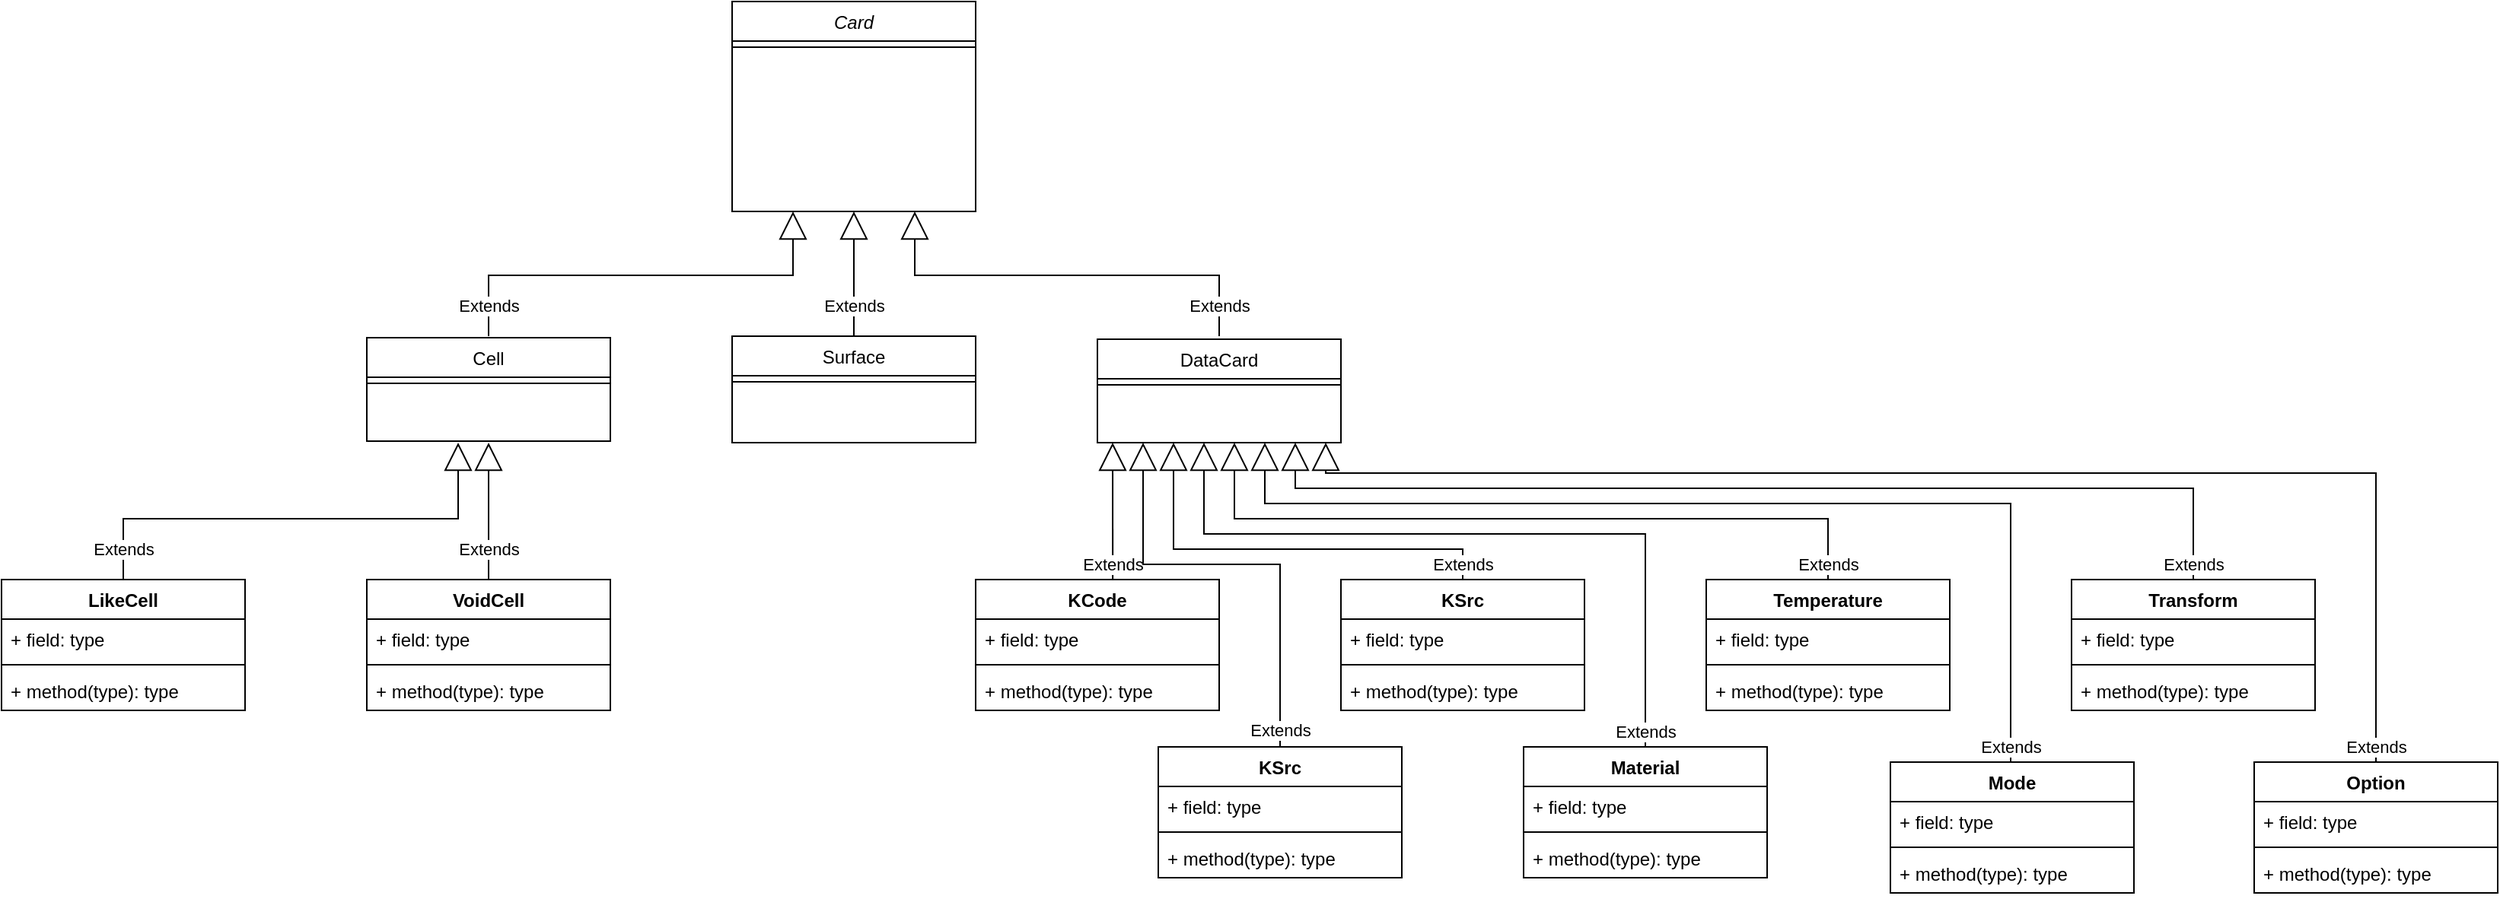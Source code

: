 <mxfile version="21.4.0" type="device">
  <diagram id="C5RBs43oDa-KdzZeNtuy" name="Page-1">
    <mxGraphModel dx="2261" dy="764" grid="1" gridSize="10" guides="1" tooltips="1" connect="1" arrows="1" fold="1" page="1" pageScale="1" pageWidth="827" pageHeight="1169" math="0" shadow="0">
      <root>
        <mxCell id="WIyWlLk6GJQsqaUBKTNV-0" />
        <mxCell id="WIyWlLk6GJQsqaUBKTNV-1" parent="WIyWlLk6GJQsqaUBKTNV-0" />
        <mxCell id="zkfFHV4jXpPFQw0GAbJ--0" value="Card" style="swimlane;fontStyle=2;align=center;verticalAlign=top;childLayout=stackLayout;horizontal=1;startSize=26;horizontalStack=0;resizeParent=1;resizeLast=0;collapsible=1;marginBottom=0;rounded=0;shadow=0;strokeWidth=1;" parent="WIyWlLk6GJQsqaUBKTNV-1" vertex="1">
          <mxGeometry x="320" y="20" width="160" height="138" as="geometry">
            <mxRectangle x="230" y="140" width="160" height="26" as="alternateBounds" />
          </mxGeometry>
        </mxCell>
        <mxCell id="zkfFHV4jXpPFQw0GAbJ--4" value="" style="line;html=1;strokeWidth=1;align=left;verticalAlign=middle;spacingTop=-1;spacingLeft=3;spacingRight=3;rotatable=0;labelPosition=right;points=[];portConstraint=eastwest;" parent="zkfFHV4jXpPFQw0GAbJ--0" vertex="1">
          <mxGeometry y="26" width="160" height="8" as="geometry" />
        </mxCell>
        <mxCell id="zkfFHV4jXpPFQw0GAbJ--6" value="Cell" style="swimlane;fontStyle=0;align=center;verticalAlign=top;childLayout=stackLayout;horizontal=1;startSize=26;horizontalStack=0;resizeParent=1;resizeLast=0;collapsible=1;marginBottom=0;rounded=0;shadow=0;strokeWidth=1;" parent="WIyWlLk6GJQsqaUBKTNV-1" vertex="1">
          <mxGeometry x="80" y="241" width="160" height="68" as="geometry">
            <mxRectangle x="130" y="380" width="160" height="26" as="alternateBounds" />
          </mxGeometry>
        </mxCell>
        <mxCell id="zkfFHV4jXpPFQw0GAbJ--9" value="" style="line;html=1;strokeWidth=1;align=left;verticalAlign=middle;spacingTop=-1;spacingLeft=3;spacingRight=3;rotatable=0;labelPosition=right;points=[];portConstraint=eastwest;" parent="zkfFHV4jXpPFQw0GAbJ--6" vertex="1">
          <mxGeometry y="26" width="160" height="8" as="geometry" />
        </mxCell>
        <mxCell id="5aphuce7C4MxXCkHs1r1-59" value="Extends" style="endArrow=block;endSize=16;endFill=0;html=1;rounded=0;entryX=0.25;entryY=1;entryDx=0;entryDy=0;" edge="1" parent="zkfFHV4jXpPFQw0GAbJ--6" target="zkfFHV4jXpPFQw0GAbJ--0">
          <mxGeometry x="-0.858" width="160" relative="1" as="geometry">
            <mxPoint x="80" y="-1" as="sourcePoint" />
            <mxPoint x="240" y="-1" as="targetPoint" />
            <Array as="points">
              <mxPoint x="80" y="-41" />
              <mxPoint x="280" y="-41" />
            </Array>
            <mxPoint as="offset" />
          </mxGeometry>
        </mxCell>
        <mxCell id="zkfFHV4jXpPFQw0GAbJ--13" value="Surface" style="swimlane;fontStyle=0;align=center;verticalAlign=top;childLayout=stackLayout;horizontal=1;startSize=26;horizontalStack=0;resizeParent=1;resizeLast=0;collapsible=1;marginBottom=0;rounded=0;shadow=0;strokeWidth=1;" parent="WIyWlLk6GJQsqaUBKTNV-1" vertex="1">
          <mxGeometry x="320" y="240" width="160" height="70" as="geometry">
            <mxRectangle x="340" y="380" width="170" height="26" as="alternateBounds" />
          </mxGeometry>
        </mxCell>
        <mxCell id="5aphuce7C4MxXCkHs1r1-60" value="Extends" style="endArrow=block;endSize=16;endFill=0;html=1;rounded=0;entryX=0.5;entryY=1;entryDx=0;entryDy=0;" edge="1" parent="zkfFHV4jXpPFQw0GAbJ--13" target="zkfFHV4jXpPFQw0GAbJ--0">
          <mxGeometry x="-0.512" width="160" relative="1" as="geometry">
            <mxPoint x="80" as="sourcePoint" />
            <mxPoint x="240" as="targetPoint" />
            <mxPoint as="offset" />
          </mxGeometry>
        </mxCell>
        <mxCell id="zkfFHV4jXpPFQw0GAbJ--15" value="" style="line;html=1;strokeWidth=1;align=left;verticalAlign=middle;spacingTop=-1;spacingLeft=3;spacingRight=3;rotatable=0;labelPosition=right;points=[];portConstraint=eastwest;" parent="zkfFHV4jXpPFQw0GAbJ--13" vertex="1">
          <mxGeometry y="26" width="160" height="8" as="geometry" />
        </mxCell>
        <mxCell id="zkfFHV4jXpPFQw0GAbJ--17" value="DataCard" style="swimlane;fontStyle=0;align=center;verticalAlign=top;childLayout=stackLayout;horizontal=1;startSize=26;horizontalStack=0;resizeParent=1;resizeLast=0;collapsible=1;marginBottom=0;rounded=0;shadow=0;strokeWidth=1;" parent="WIyWlLk6GJQsqaUBKTNV-1" vertex="1">
          <mxGeometry x="560" y="242" width="160" height="68" as="geometry">
            <mxRectangle x="560" y="282" width="160" height="26" as="alternateBounds" />
          </mxGeometry>
        </mxCell>
        <mxCell id="zkfFHV4jXpPFQw0GAbJ--23" value="" style="line;html=1;strokeWidth=1;align=left;verticalAlign=middle;spacingTop=-1;spacingLeft=3;spacingRight=3;rotatable=0;labelPosition=right;points=[];portConstraint=eastwest;" parent="zkfFHV4jXpPFQw0GAbJ--17" vertex="1">
          <mxGeometry y="26" width="160" height="8" as="geometry" />
        </mxCell>
        <mxCell id="5aphuce7C4MxXCkHs1r1-7" value="VoidCell" style="swimlane;fontStyle=1;align=center;verticalAlign=top;childLayout=stackLayout;horizontal=1;startSize=26;horizontalStack=0;resizeParent=1;resizeParentMax=0;resizeLast=0;collapsible=1;marginBottom=0;whiteSpace=wrap;html=1;" vertex="1" parent="WIyWlLk6GJQsqaUBKTNV-1">
          <mxGeometry x="80" y="400" width="160" height="86" as="geometry" />
        </mxCell>
        <mxCell id="5aphuce7C4MxXCkHs1r1-58" value="Extends" style="endArrow=block;endSize=16;endFill=0;html=1;rounded=0;" edge="1" parent="5aphuce7C4MxXCkHs1r1-7">
          <mxGeometry x="-0.556" width="160" relative="1" as="geometry">
            <mxPoint x="80" as="sourcePoint" />
            <mxPoint x="80" y="-90" as="targetPoint" />
            <mxPoint as="offset" />
          </mxGeometry>
        </mxCell>
        <mxCell id="5aphuce7C4MxXCkHs1r1-8" value="+ field: type" style="text;strokeColor=none;fillColor=none;align=left;verticalAlign=top;spacingLeft=4;spacingRight=4;overflow=hidden;rotatable=0;points=[[0,0.5],[1,0.5]];portConstraint=eastwest;whiteSpace=wrap;html=1;" vertex="1" parent="5aphuce7C4MxXCkHs1r1-7">
          <mxGeometry y="26" width="160" height="26" as="geometry" />
        </mxCell>
        <mxCell id="5aphuce7C4MxXCkHs1r1-9" value="" style="line;strokeWidth=1;fillColor=none;align=left;verticalAlign=middle;spacingTop=-1;spacingLeft=3;spacingRight=3;rotatable=0;labelPosition=right;points=[];portConstraint=eastwest;strokeColor=inherit;" vertex="1" parent="5aphuce7C4MxXCkHs1r1-7">
          <mxGeometry y="52" width="160" height="8" as="geometry" />
        </mxCell>
        <mxCell id="5aphuce7C4MxXCkHs1r1-10" value="+ method(type): type" style="text;strokeColor=none;fillColor=none;align=left;verticalAlign=top;spacingLeft=4;spacingRight=4;overflow=hidden;rotatable=0;points=[[0,0.5],[1,0.5]];portConstraint=eastwest;whiteSpace=wrap;html=1;" vertex="1" parent="5aphuce7C4MxXCkHs1r1-7">
          <mxGeometry y="60" width="160" height="26" as="geometry" />
        </mxCell>
        <mxCell id="5aphuce7C4MxXCkHs1r1-17" value="LikeCell" style="swimlane;fontStyle=1;align=center;verticalAlign=top;childLayout=stackLayout;horizontal=1;startSize=26;horizontalStack=0;resizeParent=1;resizeParentMax=0;resizeLast=0;collapsible=1;marginBottom=0;whiteSpace=wrap;html=1;" vertex="1" parent="WIyWlLk6GJQsqaUBKTNV-1">
          <mxGeometry x="-160" y="400" width="160" height="86" as="geometry" />
        </mxCell>
        <mxCell id="5aphuce7C4MxXCkHs1r1-57" value="Extends" style="endArrow=block;endSize=16;endFill=0;html=1;rounded=0;" edge="1" parent="5aphuce7C4MxXCkHs1r1-17">
          <mxGeometry x="-0.871" width="160" relative="1" as="geometry">
            <mxPoint x="80" as="sourcePoint" />
            <mxPoint x="300" y="-90" as="targetPoint" />
            <Array as="points">
              <mxPoint x="80" y="-40" />
              <mxPoint x="300" y="-40" />
            </Array>
            <mxPoint as="offset" />
          </mxGeometry>
        </mxCell>
        <mxCell id="5aphuce7C4MxXCkHs1r1-18" value="+ field: type" style="text;strokeColor=none;fillColor=none;align=left;verticalAlign=top;spacingLeft=4;spacingRight=4;overflow=hidden;rotatable=0;points=[[0,0.5],[1,0.5]];portConstraint=eastwest;whiteSpace=wrap;html=1;" vertex="1" parent="5aphuce7C4MxXCkHs1r1-17">
          <mxGeometry y="26" width="160" height="26" as="geometry" />
        </mxCell>
        <mxCell id="5aphuce7C4MxXCkHs1r1-19" value="" style="line;strokeWidth=1;fillColor=none;align=left;verticalAlign=middle;spacingTop=-1;spacingLeft=3;spacingRight=3;rotatable=0;labelPosition=right;points=[];portConstraint=eastwest;strokeColor=inherit;" vertex="1" parent="5aphuce7C4MxXCkHs1r1-17">
          <mxGeometry y="52" width="160" height="8" as="geometry" />
        </mxCell>
        <mxCell id="5aphuce7C4MxXCkHs1r1-20" value="+ method(type): type" style="text;strokeColor=none;fillColor=none;align=left;verticalAlign=top;spacingLeft=4;spacingRight=4;overflow=hidden;rotatable=0;points=[[0,0.5],[1,0.5]];portConstraint=eastwest;whiteSpace=wrap;html=1;" vertex="1" parent="5aphuce7C4MxXCkHs1r1-17">
          <mxGeometry y="60" width="160" height="26" as="geometry" />
        </mxCell>
        <mxCell id="5aphuce7C4MxXCkHs1r1-21" value="KCode" style="swimlane;fontStyle=1;align=center;verticalAlign=top;childLayout=stackLayout;horizontal=1;startSize=26;horizontalStack=0;resizeParent=1;resizeParentMax=0;resizeLast=0;collapsible=1;marginBottom=0;whiteSpace=wrap;html=1;" vertex="1" parent="WIyWlLk6GJQsqaUBKTNV-1">
          <mxGeometry x="480" y="400" width="160" height="86" as="geometry" />
        </mxCell>
        <mxCell id="5aphuce7C4MxXCkHs1r1-71" value="Extends" style="endArrow=block;endSize=16;endFill=0;html=1;rounded=0;exitX=0.563;exitY=0;exitDx=0;exitDy=0;exitPerimeter=0;" edge="1" parent="5aphuce7C4MxXCkHs1r1-21" source="5aphuce7C4MxXCkHs1r1-21">
          <mxGeometry x="-0.778" width="160" relative="1" as="geometry">
            <mxPoint x="80" as="sourcePoint" />
            <mxPoint x="90" y="-90" as="targetPoint" />
            <mxPoint as="offset" />
          </mxGeometry>
        </mxCell>
        <mxCell id="5aphuce7C4MxXCkHs1r1-22" value="+ field: type" style="text;strokeColor=none;fillColor=none;align=left;verticalAlign=top;spacingLeft=4;spacingRight=4;overflow=hidden;rotatable=0;points=[[0,0.5],[1,0.5]];portConstraint=eastwest;whiteSpace=wrap;html=1;" vertex="1" parent="5aphuce7C4MxXCkHs1r1-21">
          <mxGeometry y="26" width="160" height="26" as="geometry" />
        </mxCell>
        <mxCell id="5aphuce7C4MxXCkHs1r1-23" value="" style="line;strokeWidth=1;fillColor=none;align=left;verticalAlign=middle;spacingTop=-1;spacingLeft=3;spacingRight=3;rotatable=0;labelPosition=right;points=[];portConstraint=eastwest;strokeColor=inherit;" vertex="1" parent="5aphuce7C4MxXCkHs1r1-21">
          <mxGeometry y="52" width="160" height="8" as="geometry" />
        </mxCell>
        <mxCell id="5aphuce7C4MxXCkHs1r1-24" value="+ method(type): type" style="text;strokeColor=none;fillColor=none;align=left;verticalAlign=top;spacingLeft=4;spacingRight=4;overflow=hidden;rotatable=0;points=[[0,0.5],[1,0.5]];portConstraint=eastwest;whiteSpace=wrap;html=1;" vertex="1" parent="5aphuce7C4MxXCkHs1r1-21">
          <mxGeometry y="60" width="160" height="26" as="geometry" />
        </mxCell>
        <mxCell id="5aphuce7C4MxXCkHs1r1-25" value="KSrc" style="swimlane;fontStyle=1;align=center;verticalAlign=top;childLayout=stackLayout;horizontal=1;startSize=26;horizontalStack=0;resizeParent=1;resizeParentMax=0;resizeLast=0;collapsible=1;marginBottom=0;whiteSpace=wrap;html=1;" vertex="1" parent="WIyWlLk6GJQsqaUBKTNV-1">
          <mxGeometry x="720" y="400" width="160" height="86" as="geometry" />
        </mxCell>
        <mxCell id="5aphuce7C4MxXCkHs1r1-65" value="Extends" style="endArrow=block;endSize=16;endFill=0;html=1;rounded=0;" edge="1" parent="5aphuce7C4MxXCkHs1r1-25">
          <mxGeometry x="-0.926" width="160" relative="1" as="geometry">
            <mxPoint x="80" as="sourcePoint" />
            <mxPoint x="-110" y="-90" as="targetPoint" />
            <Array as="points">
              <mxPoint x="80" y="-20" />
              <mxPoint x="-110" y="-20" />
            </Array>
            <mxPoint as="offset" />
          </mxGeometry>
        </mxCell>
        <mxCell id="5aphuce7C4MxXCkHs1r1-26" value="+ field: type" style="text;strokeColor=none;fillColor=none;align=left;verticalAlign=top;spacingLeft=4;spacingRight=4;overflow=hidden;rotatable=0;points=[[0,0.5],[1,0.5]];portConstraint=eastwest;whiteSpace=wrap;html=1;" vertex="1" parent="5aphuce7C4MxXCkHs1r1-25">
          <mxGeometry y="26" width="160" height="26" as="geometry" />
        </mxCell>
        <mxCell id="5aphuce7C4MxXCkHs1r1-27" value="" style="line;strokeWidth=1;fillColor=none;align=left;verticalAlign=middle;spacingTop=-1;spacingLeft=3;spacingRight=3;rotatable=0;labelPosition=right;points=[];portConstraint=eastwest;strokeColor=inherit;" vertex="1" parent="5aphuce7C4MxXCkHs1r1-25">
          <mxGeometry y="52" width="160" height="8" as="geometry" />
        </mxCell>
        <mxCell id="5aphuce7C4MxXCkHs1r1-28" value="+ method(type): type" style="text;strokeColor=none;fillColor=none;align=left;verticalAlign=top;spacingLeft=4;spacingRight=4;overflow=hidden;rotatable=0;points=[[0,0.5],[1,0.5]];portConstraint=eastwest;whiteSpace=wrap;html=1;" vertex="1" parent="5aphuce7C4MxXCkHs1r1-25">
          <mxGeometry y="60" width="160" height="26" as="geometry" />
        </mxCell>
        <mxCell id="5aphuce7C4MxXCkHs1r1-30" value="Material" style="swimlane;fontStyle=1;align=center;verticalAlign=top;childLayout=stackLayout;horizontal=1;startSize=26;horizontalStack=0;resizeParent=1;resizeParentMax=0;resizeLast=0;collapsible=1;marginBottom=0;whiteSpace=wrap;html=1;" vertex="1" parent="WIyWlLk6GJQsqaUBKTNV-1">
          <mxGeometry x="840" y="510" width="160" height="86" as="geometry" />
        </mxCell>
        <mxCell id="5aphuce7C4MxXCkHs1r1-66" value="Extends" style="endArrow=block;endSize=16;endFill=0;html=1;rounded=0;" edge="1" parent="5aphuce7C4MxXCkHs1r1-30">
          <mxGeometry x="-0.958" width="160" relative="1" as="geometry">
            <mxPoint x="80" as="sourcePoint" />
            <mxPoint x="-210" y="-200" as="targetPoint" />
            <Array as="points">
              <mxPoint x="80" y="-140" />
              <mxPoint x="-210" y="-140" />
            </Array>
            <mxPoint as="offset" />
          </mxGeometry>
        </mxCell>
        <mxCell id="5aphuce7C4MxXCkHs1r1-31" value="+ field: type" style="text;strokeColor=none;fillColor=none;align=left;verticalAlign=top;spacingLeft=4;spacingRight=4;overflow=hidden;rotatable=0;points=[[0,0.5],[1,0.5]];portConstraint=eastwest;whiteSpace=wrap;html=1;" vertex="1" parent="5aphuce7C4MxXCkHs1r1-30">
          <mxGeometry y="26" width="160" height="26" as="geometry" />
        </mxCell>
        <mxCell id="5aphuce7C4MxXCkHs1r1-32" value="" style="line;strokeWidth=1;fillColor=none;align=left;verticalAlign=middle;spacingTop=-1;spacingLeft=3;spacingRight=3;rotatable=0;labelPosition=right;points=[];portConstraint=eastwest;strokeColor=inherit;" vertex="1" parent="5aphuce7C4MxXCkHs1r1-30">
          <mxGeometry y="52" width="160" height="8" as="geometry" />
        </mxCell>
        <mxCell id="5aphuce7C4MxXCkHs1r1-33" value="+ method(type): type" style="text;strokeColor=none;fillColor=none;align=left;verticalAlign=top;spacingLeft=4;spacingRight=4;overflow=hidden;rotatable=0;points=[[0,0.5],[1,0.5]];portConstraint=eastwest;whiteSpace=wrap;html=1;" vertex="1" parent="5aphuce7C4MxXCkHs1r1-30">
          <mxGeometry y="60" width="160" height="26" as="geometry" />
        </mxCell>
        <mxCell id="5aphuce7C4MxXCkHs1r1-34" value="Temperature" style="swimlane;fontStyle=1;align=center;verticalAlign=top;childLayout=stackLayout;horizontal=1;startSize=26;horizontalStack=0;resizeParent=1;resizeParentMax=0;resizeLast=0;collapsible=1;marginBottom=0;whiteSpace=wrap;html=1;" vertex="1" parent="WIyWlLk6GJQsqaUBKTNV-1">
          <mxGeometry x="960" y="400" width="160" height="86" as="geometry" />
        </mxCell>
        <mxCell id="5aphuce7C4MxXCkHs1r1-67" value="Extends" style="endArrow=block;endSize=16;endFill=0;html=1;rounded=0;" edge="1" parent="5aphuce7C4MxXCkHs1r1-34">
          <mxGeometry x="-0.957" width="160" relative="1" as="geometry">
            <mxPoint x="80" as="sourcePoint" />
            <mxPoint x="-310" y="-90" as="targetPoint" />
            <Array as="points">
              <mxPoint x="80" y="-40" />
              <mxPoint x="-310" y="-40" />
            </Array>
            <mxPoint as="offset" />
          </mxGeometry>
        </mxCell>
        <mxCell id="5aphuce7C4MxXCkHs1r1-35" value="+ field: type" style="text;strokeColor=none;fillColor=none;align=left;verticalAlign=top;spacingLeft=4;spacingRight=4;overflow=hidden;rotatable=0;points=[[0,0.5],[1,0.5]];portConstraint=eastwest;whiteSpace=wrap;html=1;" vertex="1" parent="5aphuce7C4MxXCkHs1r1-34">
          <mxGeometry y="26" width="160" height="26" as="geometry" />
        </mxCell>
        <mxCell id="5aphuce7C4MxXCkHs1r1-36" value="" style="line;strokeWidth=1;fillColor=none;align=left;verticalAlign=middle;spacingTop=-1;spacingLeft=3;spacingRight=3;rotatable=0;labelPosition=right;points=[];portConstraint=eastwest;strokeColor=inherit;" vertex="1" parent="5aphuce7C4MxXCkHs1r1-34">
          <mxGeometry y="52" width="160" height="8" as="geometry" />
        </mxCell>
        <mxCell id="5aphuce7C4MxXCkHs1r1-37" value="+ method(type): type" style="text;strokeColor=none;fillColor=none;align=left;verticalAlign=top;spacingLeft=4;spacingRight=4;overflow=hidden;rotatable=0;points=[[0,0.5],[1,0.5]];portConstraint=eastwest;whiteSpace=wrap;html=1;" vertex="1" parent="5aphuce7C4MxXCkHs1r1-34">
          <mxGeometry y="60" width="160" height="26" as="geometry" />
        </mxCell>
        <mxCell id="5aphuce7C4MxXCkHs1r1-38" value="KSrc" style="swimlane;fontStyle=1;align=center;verticalAlign=top;childLayout=stackLayout;horizontal=1;startSize=26;horizontalStack=0;resizeParent=1;resizeParentMax=0;resizeLast=0;collapsible=1;marginBottom=0;whiteSpace=wrap;html=1;" vertex="1" parent="WIyWlLk6GJQsqaUBKTNV-1">
          <mxGeometry x="600" y="510" width="160" height="86" as="geometry" />
        </mxCell>
        <mxCell id="5aphuce7C4MxXCkHs1r1-39" value="+ field: type" style="text;strokeColor=none;fillColor=none;align=left;verticalAlign=top;spacingLeft=4;spacingRight=4;overflow=hidden;rotatable=0;points=[[0,0.5],[1,0.5]];portConstraint=eastwest;whiteSpace=wrap;html=1;" vertex="1" parent="5aphuce7C4MxXCkHs1r1-38">
          <mxGeometry y="26" width="160" height="26" as="geometry" />
        </mxCell>
        <mxCell id="5aphuce7C4MxXCkHs1r1-40" value="" style="line;strokeWidth=1;fillColor=none;align=left;verticalAlign=middle;spacingTop=-1;spacingLeft=3;spacingRight=3;rotatable=0;labelPosition=right;points=[];portConstraint=eastwest;strokeColor=inherit;" vertex="1" parent="5aphuce7C4MxXCkHs1r1-38">
          <mxGeometry y="52" width="160" height="8" as="geometry" />
        </mxCell>
        <mxCell id="5aphuce7C4MxXCkHs1r1-41" value="+ method(type): type" style="text;strokeColor=none;fillColor=none;align=left;verticalAlign=top;spacingLeft=4;spacingRight=4;overflow=hidden;rotatable=0;points=[[0,0.5],[1,0.5]];portConstraint=eastwest;whiteSpace=wrap;html=1;" vertex="1" parent="5aphuce7C4MxXCkHs1r1-38">
          <mxGeometry y="60" width="160" height="26" as="geometry" />
        </mxCell>
        <mxCell id="5aphuce7C4MxXCkHs1r1-44" value="Mode" style="swimlane;fontStyle=1;align=center;verticalAlign=top;childLayout=stackLayout;horizontal=1;startSize=26;horizontalStack=0;resizeParent=1;resizeParentMax=0;resizeLast=0;collapsible=1;marginBottom=0;whiteSpace=wrap;html=1;" vertex="1" parent="WIyWlLk6GJQsqaUBKTNV-1">
          <mxGeometry x="1081" y="520" width="160" height="86" as="geometry" />
        </mxCell>
        <mxCell id="5aphuce7C4MxXCkHs1r1-68" value="Extends" style="endArrow=block;endSize=16;endFill=0;html=1;rounded=0;" edge="1" parent="5aphuce7C4MxXCkHs1r1-44">
          <mxGeometry x="-0.971" width="160" relative="1" as="geometry">
            <mxPoint x="79" as="sourcePoint" />
            <mxPoint x="-411" y="-210" as="targetPoint" />
            <Array as="points">
              <mxPoint x="79" y="-170" />
              <mxPoint x="-411" y="-170" />
            </Array>
            <mxPoint as="offset" />
          </mxGeometry>
        </mxCell>
        <mxCell id="5aphuce7C4MxXCkHs1r1-45" value="+ field: type" style="text;strokeColor=none;fillColor=none;align=left;verticalAlign=top;spacingLeft=4;spacingRight=4;overflow=hidden;rotatable=0;points=[[0,0.5],[1,0.5]];portConstraint=eastwest;whiteSpace=wrap;html=1;" vertex="1" parent="5aphuce7C4MxXCkHs1r1-44">
          <mxGeometry y="26" width="160" height="26" as="geometry" />
        </mxCell>
        <mxCell id="5aphuce7C4MxXCkHs1r1-46" value="" style="line;strokeWidth=1;fillColor=none;align=left;verticalAlign=middle;spacingTop=-1;spacingLeft=3;spacingRight=3;rotatable=0;labelPosition=right;points=[];portConstraint=eastwest;strokeColor=inherit;" vertex="1" parent="5aphuce7C4MxXCkHs1r1-44">
          <mxGeometry y="52" width="160" height="8" as="geometry" />
        </mxCell>
        <mxCell id="5aphuce7C4MxXCkHs1r1-47" value="+ method(type): type" style="text;strokeColor=none;fillColor=none;align=left;verticalAlign=top;spacingLeft=4;spacingRight=4;overflow=hidden;rotatable=0;points=[[0,0.5],[1,0.5]];portConstraint=eastwest;whiteSpace=wrap;html=1;" vertex="1" parent="5aphuce7C4MxXCkHs1r1-44">
          <mxGeometry y="60" width="160" height="26" as="geometry" />
        </mxCell>
        <mxCell id="5aphuce7C4MxXCkHs1r1-48" value="Transform" style="swimlane;fontStyle=1;align=center;verticalAlign=top;childLayout=stackLayout;horizontal=1;startSize=26;horizontalStack=0;resizeParent=1;resizeParentMax=0;resizeLast=0;collapsible=1;marginBottom=0;whiteSpace=wrap;html=1;" vertex="1" parent="WIyWlLk6GJQsqaUBKTNV-1">
          <mxGeometry x="1200" y="400" width="160" height="86" as="geometry" />
        </mxCell>
        <mxCell id="5aphuce7C4MxXCkHs1r1-69" value="Extends" style="endArrow=block;endSize=16;endFill=0;html=1;rounded=0;" edge="1" parent="5aphuce7C4MxXCkHs1r1-48">
          <mxGeometry x="-0.971" width="160" relative="1" as="geometry">
            <mxPoint x="80" as="sourcePoint" />
            <mxPoint x="-510" y="-90" as="targetPoint" />
            <Array as="points">
              <mxPoint x="80" y="-60" />
              <mxPoint x="-510" y="-60" />
            </Array>
            <mxPoint as="offset" />
          </mxGeometry>
        </mxCell>
        <mxCell id="5aphuce7C4MxXCkHs1r1-49" value="+ field: type" style="text;strokeColor=none;fillColor=none;align=left;verticalAlign=top;spacingLeft=4;spacingRight=4;overflow=hidden;rotatable=0;points=[[0,0.5],[1,0.5]];portConstraint=eastwest;whiteSpace=wrap;html=1;" vertex="1" parent="5aphuce7C4MxXCkHs1r1-48">
          <mxGeometry y="26" width="160" height="26" as="geometry" />
        </mxCell>
        <mxCell id="5aphuce7C4MxXCkHs1r1-50" value="" style="line;strokeWidth=1;fillColor=none;align=left;verticalAlign=middle;spacingTop=-1;spacingLeft=3;spacingRight=3;rotatable=0;labelPosition=right;points=[];portConstraint=eastwest;strokeColor=inherit;" vertex="1" parent="5aphuce7C4MxXCkHs1r1-48">
          <mxGeometry y="52" width="160" height="8" as="geometry" />
        </mxCell>
        <mxCell id="5aphuce7C4MxXCkHs1r1-51" value="+ method(type): type" style="text;strokeColor=none;fillColor=none;align=left;verticalAlign=top;spacingLeft=4;spacingRight=4;overflow=hidden;rotatable=0;points=[[0,0.5],[1,0.5]];portConstraint=eastwest;whiteSpace=wrap;html=1;" vertex="1" parent="5aphuce7C4MxXCkHs1r1-48">
          <mxGeometry y="60" width="160" height="26" as="geometry" />
        </mxCell>
        <mxCell id="5aphuce7C4MxXCkHs1r1-52" value="Option" style="swimlane;fontStyle=1;align=center;verticalAlign=top;childLayout=stackLayout;horizontal=1;startSize=26;horizontalStack=0;resizeParent=1;resizeParentMax=0;resizeLast=0;collapsible=1;marginBottom=0;whiteSpace=wrap;html=1;" vertex="1" parent="WIyWlLk6GJQsqaUBKTNV-1">
          <mxGeometry x="1320" y="520" width="160" height="86" as="geometry" />
        </mxCell>
        <mxCell id="5aphuce7C4MxXCkHs1r1-70" value="Extends" style="endArrow=block;endSize=16;endFill=0;html=1;rounded=0;" edge="1" parent="5aphuce7C4MxXCkHs1r1-52">
          <mxGeometry x="-0.978" width="160" relative="1" as="geometry">
            <mxPoint x="80" as="sourcePoint" />
            <mxPoint x="-610" y="-210" as="targetPoint" />
            <Array as="points">
              <mxPoint x="80" y="-190" />
              <mxPoint x="-610" y="-190" />
            </Array>
            <mxPoint as="offset" />
          </mxGeometry>
        </mxCell>
        <mxCell id="5aphuce7C4MxXCkHs1r1-53" value="+ field: type" style="text;strokeColor=none;fillColor=none;align=left;verticalAlign=top;spacingLeft=4;spacingRight=4;overflow=hidden;rotatable=0;points=[[0,0.5],[1,0.5]];portConstraint=eastwest;whiteSpace=wrap;html=1;" vertex="1" parent="5aphuce7C4MxXCkHs1r1-52">
          <mxGeometry y="26" width="160" height="26" as="geometry" />
        </mxCell>
        <mxCell id="5aphuce7C4MxXCkHs1r1-54" value="" style="line;strokeWidth=1;fillColor=none;align=left;verticalAlign=middle;spacingTop=-1;spacingLeft=3;spacingRight=3;rotatable=0;labelPosition=right;points=[];portConstraint=eastwest;strokeColor=inherit;" vertex="1" parent="5aphuce7C4MxXCkHs1r1-52">
          <mxGeometry y="52" width="160" height="8" as="geometry" />
        </mxCell>
        <mxCell id="5aphuce7C4MxXCkHs1r1-55" value="+ method(type): type" style="text;strokeColor=none;fillColor=none;align=left;verticalAlign=top;spacingLeft=4;spacingRight=4;overflow=hidden;rotatable=0;points=[[0,0.5],[1,0.5]];portConstraint=eastwest;whiteSpace=wrap;html=1;" vertex="1" parent="5aphuce7C4MxXCkHs1r1-52">
          <mxGeometry y="60" width="160" height="26" as="geometry" />
        </mxCell>
        <mxCell id="5aphuce7C4MxXCkHs1r1-61" value="Extends" style="endArrow=block;endSize=16;endFill=0;html=1;rounded=0;entryX=0.75;entryY=1;entryDx=0;entryDy=0;" edge="1" parent="WIyWlLk6GJQsqaUBKTNV-1" target="zkfFHV4jXpPFQw0GAbJ--0">
          <mxGeometry x="-0.858" width="160" relative="1" as="geometry">
            <mxPoint x="640" y="240" as="sourcePoint" />
            <mxPoint x="800" y="240" as="targetPoint" />
            <Array as="points">
              <mxPoint x="640" y="200" />
              <mxPoint x="440" y="200" />
            </Array>
            <mxPoint as="offset" />
          </mxGeometry>
        </mxCell>
        <mxCell id="5aphuce7C4MxXCkHs1r1-63" value="Extends" style="endArrow=block;endSize=16;endFill=0;html=1;rounded=0;exitX=0.5;exitY=0;exitDx=0;exitDy=0;" edge="1" parent="WIyWlLk6GJQsqaUBKTNV-1" source="5aphuce7C4MxXCkHs1r1-38">
          <mxGeometry x="-0.921" width="160" relative="1" as="geometry">
            <mxPoint x="680" y="500" as="sourcePoint" />
            <mxPoint x="590" y="310" as="targetPoint" />
            <Array as="points">
              <mxPoint x="680" y="390" />
              <mxPoint x="590" y="390" />
            </Array>
            <mxPoint as="offset" />
          </mxGeometry>
        </mxCell>
      </root>
    </mxGraphModel>
  </diagram>
</mxfile>
